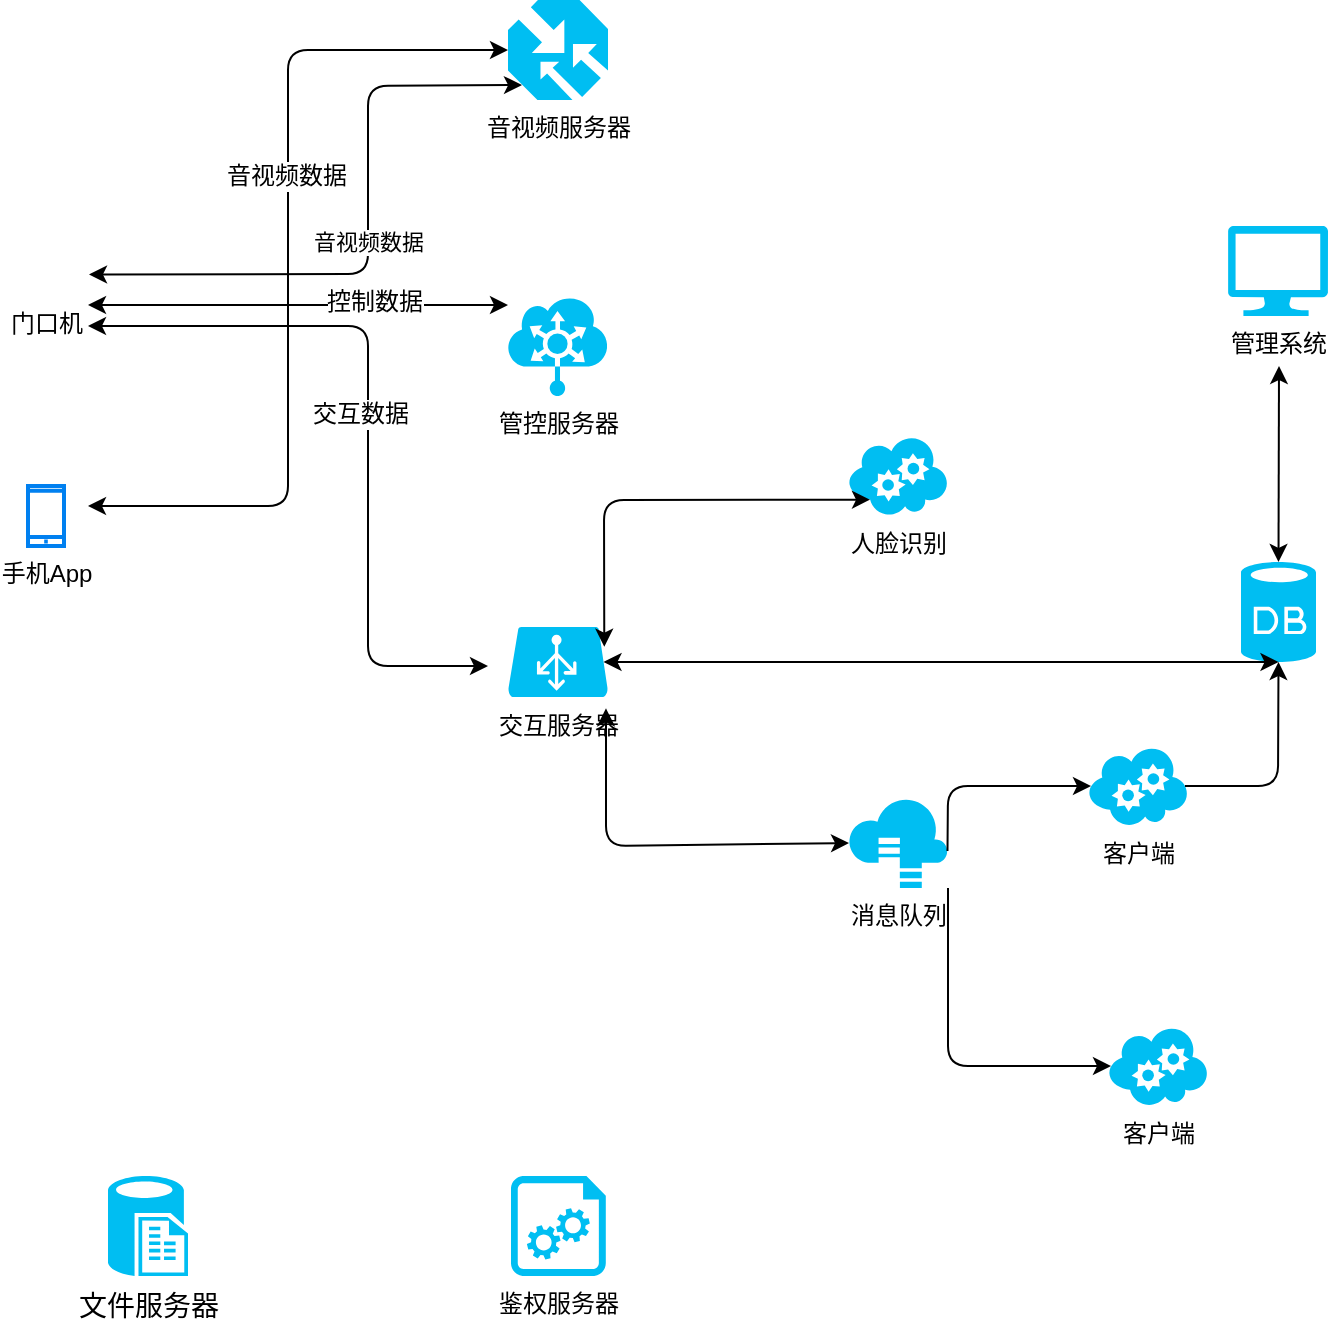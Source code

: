 <mxfile version="11.0.9" type="github"><diagram id="59dI_UTQ4IL4QgH_F2Ei" name="Page-1"><mxGraphModel dx="1102" dy="517" grid="1" gridSize="10" guides="1" tooltips="1" connect="1" arrows="1" fold="1" page="1" pageScale="1" pageWidth="827" pageHeight="1169" math="0" shadow="0"><root><mxCell id="0"/><mxCell id="1" parent="0"/><mxCell id="PYKvtYwbS3nWIdBM4FNF-1" value="门口机" style="shape=image;html=1;verticalAlign=top;verticalLabelPosition=bottom;labelBackgroundColor=#ffffff;imageAspect=0;aspect=fixed;image=https://cdn0.iconfinder.com/data/icons/simpline-mix/64/simpline_43-128.png" parent="1" vertex="1"><mxGeometry x="197.5" y="522" width="43" height="43" as="geometry"/></mxCell><mxCell id="PYKvtYwbS3nWIdBM4FNF-4" value="手机App" style="html=1;verticalLabelPosition=bottom;align=center;labelBackgroundColor=#ffffff;verticalAlign=top;strokeWidth=2;strokeColor=#0080F0;fillColor=#ffffff;shadow=0;dashed=0;shape=mxgraph.ios7.icons.smartphone;" parent="1" vertex="1"><mxGeometry x="210" y="660" width="18" height="30" as="geometry"/></mxCell><mxCell id="PYKvtYwbS3nWIdBM4FNF-5" value="" style="verticalLabelPosition=bottom;html=1;verticalAlign=top;align=center;strokeColor=none;fillColor=#00BEF2;shape=mxgraph.azure.database;" parent="1" vertex="1"><mxGeometry x="816.5" y="698" width="37.5" height="50" as="geometry"/></mxCell><mxCell id="PYKvtYwbS3nWIdBM4FNF-7" value="音视频服务器" style="verticalLabelPosition=bottom;html=1;verticalAlign=top;align=center;strokeColor=none;fillColor=#00BEF2;shape=mxgraph.azure.traffic_manager;pointerEvents=1;" parent="1" vertex="1"><mxGeometry x="450" y="417" width="50" height="50" as="geometry"/></mxCell><mxCell id="PYKvtYwbS3nWIdBM4FNF-9" value="交互服务器" style="verticalLabelPosition=bottom;html=1;verticalAlign=top;align=center;strokeColor=none;fillColor=#00BEF2;shape=mxgraph.azure.azure_load_balancer;" parent="1" vertex="1"><mxGeometry x="450" y="730.5" width="50" height="35" as="geometry"/></mxCell><mxCell id="PYKvtYwbS3nWIdBM4FNF-10" value="管控服务器" style="verticalLabelPosition=bottom;html=1;verticalAlign=top;align=center;strokeColor=none;fillColor=#00BEF2;shape=mxgraph.azure.biztalk_services;" parent="1" vertex="1"><mxGeometry x="450" y="565" width="50" height="50" as="geometry"/></mxCell><mxCell id="PYKvtYwbS3nWIdBM4FNF-12" value="管理系统" style="verticalLabelPosition=bottom;html=1;verticalAlign=top;align=center;strokeColor=none;fillColor=#00BEF2;shape=mxgraph.azure.computer;pointerEvents=1;" parent="1" vertex="1"><mxGeometry x="810" y="530" width="50" height="45" as="geometry"/></mxCell><mxCell id="PYKvtYwbS3nWIdBM4FNF-14" value="音视频数据" style="endArrow=classic;startArrow=classic;html=1;entryX=0.14;entryY=0.85;entryDx=0;entryDy=0;entryPerimeter=0;exitX=1;exitY=0.75;exitDx=0;exitDy=0;" parent="1" source="PYKvtYwbS3nWIdBM4FNF-1" target="PYKvtYwbS3nWIdBM4FNF-7" edge="1"><mxGeometry width="50" height="50" relative="1" as="geometry"><mxPoint x="230" y="590" as="sourcePoint"/><mxPoint x="280" y="540" as="targetPoint"/><Array as="points"><mxPoint x="380" y="554"/><mxPoint x="380" y="460"/></Array></mxGeometry></mxCell><mxCell id="PYKvtYwbS3nWIdBM4FNF-16" value="" style="endArrow=classic;startArrow=classic;html=1;" parent="1" edge="1"><mxGeometry width="50" height="50" relative="1" as="geometry"><mxPoint x="240" y="569.5" as="sourcePoint"/><mxPoint x="450" y="569.5" as="targetPoint"/></mxGeometry></mxCell><mxCell id="PYKvtYwbS3nWIdBM4FNF-19" value="控制数据" style="text;html=1;resizable=0;points=[];align=center;verticalAlign=middle;labelBackgroundColor=#ffffff;" parent="PYKvtYwbS3nWIdBM4FNF-16" vertex="1" connectable="0"><mxGeometry x="0.363" y="2" relative="1" as="geometry"><mxPoint as="offset"/></mxGeometry></mxCell><mxCell id="PYKvtYwbS3nWIdBM4FNF-17" value="" style="endArrow=classic;startArrow=classic;html=1;" parent="1" edge="1"><mxGeometry width="50" height="50" relative="1" as="geometry"><mxPoint x="240" y="580" as="sourcePoint"/><mxPoint x="440" y="750" as="targetPoint"/><Array as="points"><mxPoint x="380" y="580"/><mxPoint x="380" y="750"/></Array></mxGeometry></mxCell><mxCell id="PYKvtYwbS3nWIdBM4FNF-20" value="交互数据" style="text;html=1;resizable=0;points=[];align=center;verticalAlign=middle;labelBackgroundColor=#ffffff;" parent="PYKvtYwbS3nWIdBM4FNF-17" vertex="1" connectable="0"><mxGeometry x="-0.264" y="-44" relative="1" as="geometry"><mxPoint as="offset"/></mxGeometry></mxCell><mxCell id="PYKvtYwbS3nWIdBM4FNF-21" value="" style="endArrow=classic;startArrow=classic;html=1;entryX=0;entryY=0.5;entryDx=0;entryDy=0;entryPerimeter=0;" parent="1" target="PYKvtYwbS3nWIdBM4FNF-7" edge="1"><mxGeometry width="50" height="50" relative="1" as="geometry"><mxPoint x="240" y="670" as="sourcePoint"/><mxPoint x="380" y="440" as="targetPoint"/><Array as="points"><mxPoint x="340" y="670"/><mxPoint x="340" y="442"/></Array></mxGeometry></mxCell><mxCell id="PYKvtYwbS3nWIdBM4FNF-22" value="音视频数据" style="text;html=1;resizable=0;points=[];align=center;verticalAlign=middle;labelBackgroundColor=#ffffff;" parent="PYKvtYwbS3nWIdBM4FNF-21" vertex="1" connectable="0"><mxGeometry x="0.211" y="1" relative="1" as="geometry"><mxPoint as="offset"/></mxGeometry></mxCell><mxCell id="PYKvtYwbS3nWIdBM4FNF-23" value="" style="endArrow=classic;startArrow=classic;html=1;exitX=0.955;exitY=0.5;exitDx=0;exitDy=0;exitPerimeter=0;entryX=0.5;entryY=1;entryDx=0;entryDy=0;entryPerimeter=0;" parent="1" source="PYKvtYwbS3nWIdBM4FNF-9" target="PYKvtYwbS3nWIdBM4FNF-5" edge="1"><mxGeometry width="50" height="50" relative="1" as="geometry"><mxPoint x="600" y="840" as="sourcePoint"/><mxPoint x="650" y="790" as="targetPoint"/><Array as="points"><mxPoint x="718" y="748"/></Array></mxGeometry></mxCell><mxCell id="PYKvtYwbS3nWIdBM4FNF-24" value="" style="endArrow=classic;startArrow=classic;html=1;exitX=0.5;exitY=0;exitDx=0;exitDy=0;exitPerimeter=0;" parent="1" edge="1" source="PYKvtYwbS3nWIdBM4FNF-5"><mxGeometry width="50" height="50" relative="1" as="geometry"><mxPoint x="835.5" y="660" as="sourcePoint"/><mxPoint x="835.5" y="600" as="targetPoint"/></mxGeometry></mxCell><mxCell id="eeGPXmLnIM72CtJMlood-1" value="人脸识别" style="verticalLabelPosition=bottom;html=1;verticalAlign=top;align=center;strokeColor=none;fillColor=#00BEF2;shape=mxgraph.azure.cloud_service;" vertex="1" parent="1"><mxGeometry x="620" y="634.833" width="50" height="40" as="geometry"/></mxCell><mxCell id="nKYrvW6UivBURj22eU9s-1" value="消息队列" style="verticalLabelPosition=bottom;html=1;verticalAlign=top;align=center;strokeColor=none;fillColor=#00BEF2;shape=mxgraph.azure.storsimple;fontColor=#000000;" vertex="1" parent="1"><mxGeometry x="620" y="816" width="50" height="45" as="geometry"/></mxCell><mxCell id="nKYrvW6UivBURj22eU9s-2" value="" style="endArrow=classic;startArrow=classic;html=1;fontColor=#000000;exitX=0.01;exitY=0.5;exitDx=0;exitDy=0;exitPerimeter=0;entryX=0.98;entryY=1.162;entryDx=0;entryDy=0;entryPerimeter=0;" edge="1" parent="1" source="nKYrvW6UivBURj22eU9s-1" target="PYKvtYwbS3nWIdBM4FNF-9"><mxGeometry width="50" height="50" relative="1" as="geometry"><mxPoint x="475" y="870" as="sourcePoint"/><mxPoint x="475" y="790" as="targetPoint"/><Array as="points"><mxPoint x="499" y="840"/></Array></mxGeometry></mxCell><mxCell id="nKYrvW6UivBURj22eU9s-3" value="客户端" style="verticalLabelPosition=bottom;html=1;verticalAlign=top;align=center;strokeColor=none;fillColor=#00BEF2;shape=mxgraph.azure.cloud_service;fontColor=#000000;" vertex="1" parent="1"><mxGeometry x="740" y="790" width="50" height="40" as="geometry"/></mxCell><mxCell id="nKYrvW6UivBURj22eU9s-6" value="" style="endArrow=classic;html=1;fontColor=#000000;exitX=0.995;exitY=0.59;exitDx=0;exitDy=0;exitPerimeter=0;entryX=0.03;entryY=0.5;entryDx=0;entryDy=0;entryPerimeter=0;" edge="1" parent="1" source="nKYrvW6UivBURj22eU9s-1" target="nKYrvW6UivBURj22eU9s-3"><mxGeometry width="50" height="50" relative="1" as="geometry"><mxPoint x="510" y="940" as="sourcePoint"/><mxPoint x="740" y="836" as="targetPoint"/><Array as="points"><mxPoint x="670" y="810"/></Array></mxGeometry></mxCell><mxCell id="nKYrvW6UivBURj22eU9s-8" value="" style="endArrow=classic;html=1;fontColor=#000000;exitX=0.97;exitY=0.5;exitDx=0;exitDy=0;exitPerimeter=0;entryX=0.5;entryY=1;entryDx=0;entryDy=0;entryPerimeter=0;" edge="1" parent="1" source="nKYrvW6UivBURj22eU9s-3" target="PYKvtYwbS3nWIdBM4FNF-5"><mxGeometry width="50" height="50" relative="1" as="geometry"><mxPoint x="700" y="890" as="sourcePoint"/><mxPoint x="730" y="720" as="targetPoint"/><Array as="points"><mxPoint x="835" y="810"/></Array></mxGeometry></mxCell><mxCell id="nKYrvW6UivBURj22eU9s-9" value="" style="endArrow=classic;startArrow=classic;html=1;fontColor=#000000;entryX=0.22;entryY=0.8;entryDx=0;entryDy=0;entryPerimeter=0;exitX=0.963;exitY=0.281;exitDx=0;exitDy=0;exitPerimeter=0;" edge="1" parent="1" source="PYKvtYwbS3nWIdBM4FNF-9" target="eeGPXmLnIM72CtJMlood-1"><mxGeometry width="50" height="50" relative="1" as="geometry"><mxPoint x="560" y="720" as="sourcePoint"/><mxPoint x="610" y="670" as="targetPoint"/><Array as="points"><mxPoint x="498" y="667"/></Array></mxGeometry></mxCell><mxCell id="nKYrvW6UivBURj22eU9s-12" value="客户端" style="verticalLabelPosition=bottom;html=1;verticalAlign=top;align=center;strokeColor=none;fillColor=#00BEF2;shape=mxgraph.azure.cloud_service;fontColor=#000000;" vertex="1" parent="1"><mxGeometry x="750" y="930" width="50" height="40" as="geometry"/></mxCell><mxCell id="nKYrvW6UivBURj22eU9s-14" value="" style="endArrow=classic;html=1;fontColor=#000000;entryX=0.03;entryY=0.5;entryDx=0;entryDy=0;entryPerimeter=0;" edge="1" parent="1" target="nKYrvW6UivBURj22eU9s-12"><mxGeometry width="50" height="50" relative="1" as="geometry"><mxPoint x="670" y="861" as="sourcePoint"/><mxPoint x="730" y="930" as="targetPoint"/><Array as="points"><mxPoint x="670" y="950"/></Array></mxGeometry></mxCell><mxCell id="nKYrvW6UivBURj22eU9s-15" value="鉴权服务器" style="verticalLabelPosition=bottom;html=1;verticalAlign=top;align=center;strokeColor=none;fillColor=#00BEF2;shape=mxgraph.azure.startup_task;pointerEvents=1;fontColor=#000000;" vertex="1" parent="1"><mxGeometry x="451.5" y="1005" width="47.5" height="50" as="geometry"/></mxCell><mxCell id="7T_TbH8-TM4FVpMJikWm-1" value="文件服务器" style="verticalLabelPosition=bottom;html=1;verticalAlign=top;align=center;strokeColor=none;fillColor=#00BEF2;shape=mxgraph.azure.sql_reporting;fontSize=14;fontColor=#000000;" vertex="1" parent="1"><mxGeometry x="250" y="1005" width="40" height="50" as="geometry"/></mxCell></root></mxGraphModel></diagram><diagram id="X-q4M4BfyjO72NJmfp6V" name="Page-2"><mxGraphModel dx="1102" dy="1686" grid="1" gridSize="10" guides="1" tooltips="1" connect="1" arrows="1" fold="1" page="1" pageScale="1" pageWidth="827" pageHeight="1169" math="0" shadow="0"><root><mxCell id="S-5cOo1__Tq9t_vISNL_-0"/><mxCell id="S-5cOo1__Tq9t_vISNL_-1" parent="S-5cOo1__Tq9t_vISNL_-0"/><mxCell id="S-5cOo1__Tq9t_vISNL_-4" value="" style="rounded=0;whiteSpace=wrap;html=1;fillColor=#B85945;strokeColor=none;fontSize=14;" vertex="1" parent="S-5cOo1__Tq9t_vISNL_-1"><mxGeometry x="110" y="350" width="600" height="140" as="geometry"/></mxCell><mxCell id="S-5cOo1__Tq9t_vISNL_-2" value="门禁硬件驱动" style="rounded=1;whiteSpace=wrap;html=1;strokeColor=#FFFFFF;fillColor=none;fontColor=#FFFFFF;fontSize=14;" vertex="1" parent="S-5cOo1__Tq9t_vISNL_-1"><mxGeometry x="140" y="407" width="120" height="60" as="geometry"/></mxCell><mxCell id="S-5cOo1__Tq9t_vISNL_-3" value="摄像机驱动" style="rounded=1;whiteSpace=wrap;html=1;strokeColor=#FFFFFF;fillColor=none;fontColor=#FFFFFF;fontSize=14;" vertex="1" parent="S-5cOo1__Tq9t_vISNL_-1"><mxGeometry x="285" y="407" width="120" height="60" as="geometry"/></mxCell><mxCell id="S-5cOo1__Tq9t_vISNL_-5" value="" style="rounded=0;whiteSpace=wrap;html=1;fillColor=#97CB45;strokeColor=none;fontSize=14;" vertex="1" parent="S-5cOo1__Tq9t_vISNL_-1"><mxGeometry x="110" y="140" width="600" height="206" as="geometry"/></mxCell><mxCell id="S-5cOo1__Tq9t_vISNL_-6" value="" style="rounded=0;whiteSpace=wrap;html=1;fillColor=#2B80C3;strokeColor=none;fontSize=14;" vertex="1" parent="S-5cOo1__Tq9t_vISNL_-1"><mxGeometry x="113" y="-80" width="600" height="210" as="geometry"/></mxCell><mxCell id="pf-9WswXYLRm4RLN7bUT-0" value="语音对讲" style="rounded=1;whiteSpace=wrap;html=1;strokeColor=#FFFFFF;fillColor=none;fontColor=#FFFFFF;fontSize=14;" vertex="1" parent="S-5cOo1__Tq9t_vISNL_-1"><mxGeometry x="140" y="268" width="120" height="60" as="geometry"/></mxCell><mxCell id="pf-9WswXYLRm4RLN7bUT-1" value="Logo显示" style="rounded=1;whiteSpace=wrap;html=1;strokeColor=#FFFFFF;fillColor=none;fontColor=#FFFFFF;fontSize=14;" vertex="1" parent="S-5cOo1__Tq9t_vISNL_-1"><mxGeometry x="285" y="268" width="120" height="60" as="geometry"/></mxCell><mxCell id="pf-9WswXYLRm4RLN7bUT-2" value="Logo显示" style="rounded=1;whiteSpace=wrap;html=1;strokeColor=#FFFFFF;fillColor=none;fontColor=#FFFFFF;fontSize=14;" vertex="1" parent="S-5cOo1__Tq9t_vISNL_-1"><mxGeometry x="430" y="268" width="120" height="60" as="geometry"/></mxCell><mxCell id="pf-9WswXYLRm4RLN7bUT-3" value="门卡开锁" style="rounded=1;whiteSpace=wrap;html=1;strokeColor=#FFFFFF;fillColor=none;fontColor=#FF0000;fontSize=14;" vertex="1" parent="S-5cOo1__Tq9t_vISNL_-1"><mxGeometry x="140" y="-35" width="120" height="60" as="geometry"/></mxCell><mxCell id="pf-9WswXYLRm4RLN7bUT-4" value="获取广告" style="rounded=1;whiteSpace=wrap;html=1;strokeColor=#FFFFFF;fillColor=none;fontColor=#FFFFFF;fontSize=14;" vertex="1" parent="S-5cOo1__Tq9t_vISNL_-1"><mxGeometry x="288" y="40" width="120" height="60" as="geometry"/></mxCell><mxCell id="pf-9WswXYLRm4RLN7bUT-5" value="音视频对讲" style="rounded=1;whiteSpace=wrap;html=1;strokeColor=#FFFFFF;fillColor=none;fontColor=#FF0000;fontSize=14;" vertex="1" parent="S-5cOo1__Tq9t_vISNL_-1"><mxGeometry x="433" y="40" width="120" height="60" as="geometry"/></mxCell><mxCell id="pf-9WswXYLRm4RLN7bUT-6" value="获取升级包" style="rounded=1;whiteSpace=wrap;html=1;strokeColor=#FFFFFF;fillColor=none;fontColor=#FFFFFF;fontSize=14;" vertex="1" parent="S-5cOo1__Tq9t_vISNL_-1"><mxGeometry x="573" y="40" width="120" height="60" as="geometry"/></mxCell><mxCell id="pf-9WswXYLRm4RLN7bUT-7" value="系统设置" style="rounded=1;whiteSpace=wrap;html=1;strokeColor=#FFFFFF;fillColor=none;fontColor=#FFFFFF;fontSize=14;" vertex="1" parent="S-5cOo1__Tq9t_vISNL_-1"><mxGeometry x="570" y="268" width="120" height="60" as="geometry"/></mxCell><mxCell id="pf-9WswXYLRm4RLN7bUT-8" value="人脸开锁" style="rounded=1;whiteSpace=wrap;html=1;strokeColor=#FFFFFF;fillColor=none;fontColor=#FFFFFF;fontSize=14;" vertex="1" parent="S-5cOo1__Tq9t_vISNL_-1"><mxGeometry x="280" y="-35" width="120" height="60" as="geometry"/></mxCell><mxCell id="pf-9WswXYLRm4RLN7bUT-9" value="临时密码开锁" style="rounded=1;whiteSpace=wrap;html=1;strokeColor=#FFFFFF;fillColor=none;fontColor=#FFFFFF;fontSize=14;" vertex="1" parent="S-5cOo1__Tq9t_vISNL_-1"><mxGeometry x="429" y="-35" width="120" height="60" as="geometry"/></mxCell><mxCell id="pf-9WswXYLRm4RLN7bUT-10" value="软件升级" style="rounded=1;whiteSpace=wrap;html=1;strokeColor=#FFFFFF;fillColor=none;fontColor=#FFFFFF;fontSize=14;" vertex="1" parent="S-5cOo1__Tq9t_vISNL_-1"><mxGeometry x="570" y="183" width="120" height="60" as="geometry"/></mxCell><mxCell id="pf-9WswXYLRm4RLN7bUT-11" value="远程开门" style="rounded=1;whiteSpace=wrap;html=1;strokeColor=#FFFFFF;fillColor=none;fontColor=#FFFFFF;fontSize=14;" vertex="1" parent="S-5cOo1__Tq9t_vISNL_-1"><mxGeometry x="573" y="-35" width="120" height="60" as="geometry"/></mxCell><mxCell id="pf-9WswXYLRm4RLN7bUT-12" value="Logo显示" style="rounded=1;whiteSpace=wrap;html=1;strokeColor=#FFFFFF;fillColor=none;fontColor=#FFFFFF;fontSize=14;" vertex="1" parent="S-5cOo1__Tq9t_vISNL_-1"><mxGeometry x="430" y="183" width="120" height="60" as="geometry"/></mxCell><mxCell id="EBQ-rLxlcgnCSqkmSQHV-0" value="声音驱动" style="rounded=1;whiteSpace=wrap;html=1;strokeColor=#FFFFFF;fillColor=none;fontColor=#FFFFFF;fontSize=14;" vertex="1" parent="S-5cOo1__Tq9t_vISNL_-1"><mxGeometry x="430" y="407" width="120" height="60" as="geometry"/></mxCell><mxCell id="EBQ-rLxlcgnCSqkmSQHV-1" value="存储驱动" style="rounded=1;whiteSpace=wrap;html=1;strokeColor=#FFFFFF;fillColor=none;fontColor=#FFFFFF;fontSize=14;" vertex="1" parent="S-5cOo1__Tq9t_vISNL_-1"><mxGeometry x="570" y="407" width="120" height="60" as="geometry"/></mxCell><mxCell id="EBQ-rLxlcgnCSqkmSQHV-2" value="系统层" style="text;html=1;strokeColor=none;fillColor=none;align=center;verticalAlign=middle;whiteSpace=wrap;rounded=0;fontSize=14;fontColor=#FFFFFF;" vertex="1" parent="S-5cOo1__Tq9t_vISNL_-1"><mxGeometry x="360" y="370" width="122" height="20" as="geometry"/></mxCell><mxCell id="EBQ-rLxlcgnCSqkmSQHV-3" value="核心层" style="text;html=1;strokeColor=none;fillColor=none;align=center;verticalAlign=middle;whiteSpace=wrap;rounded=0;fontSize=14;fontColor=#FFFFFF;" vertex="1" parent="S-5cOo1__Tq9t_vISNL_-1"><mxGeometry x="360" y="150" width="122" height="20" as="geometry"/></mxCell><mxCell id="EBQ-rLxlcgnCSqkmSQHV-4" value="应用层" style="text;html=1;strokeColor=none;fillColor=none;align=center;verticalAlign=middle;whiteSpace=wrap;rounded=0;fontSize=14;fontColor=#FFFFFF;" vertex="1" parent="S-5cOo1__Tq9t_vISNL_-1"><mxGeometry x="368" y="-80" width="122" height="20" as="geometry"/></mxCell><mxCell id="EBQ-rLxlcgnCSqkmSQHV-5" value="广告播放" style="rounded=1;whiteSpace=wrap;html=1;strokeColor=#FFFFFF;fillColor=none;fontColor=#FFFFFF;fontSize=14;" vertex="1" parent="S-5cOo1__Tq9t_vISNL_-1"><mxGeometry x="285" y="183" width="120" height="60" as="geometry"/></mxCell><mxCell id="EBQ-rLxlcgnCSqkmSQHV-6" value="&lt;font&gt;开锁&lt;/font&gt;" style="rounded=1;whiteSpace=wrap;html=1;strokeColor=#FFFFFF;fillColor=none;fontColor=#FFFFFF;fontSize=14;" vertex="1" parent="S-5cOo1__Tq9t_vISNL_-1"><mxGeometry x="140" y="183" width="120" height="60" as="geometry"/></mxCell></root></mxGraphModel></diagram></mxfile>